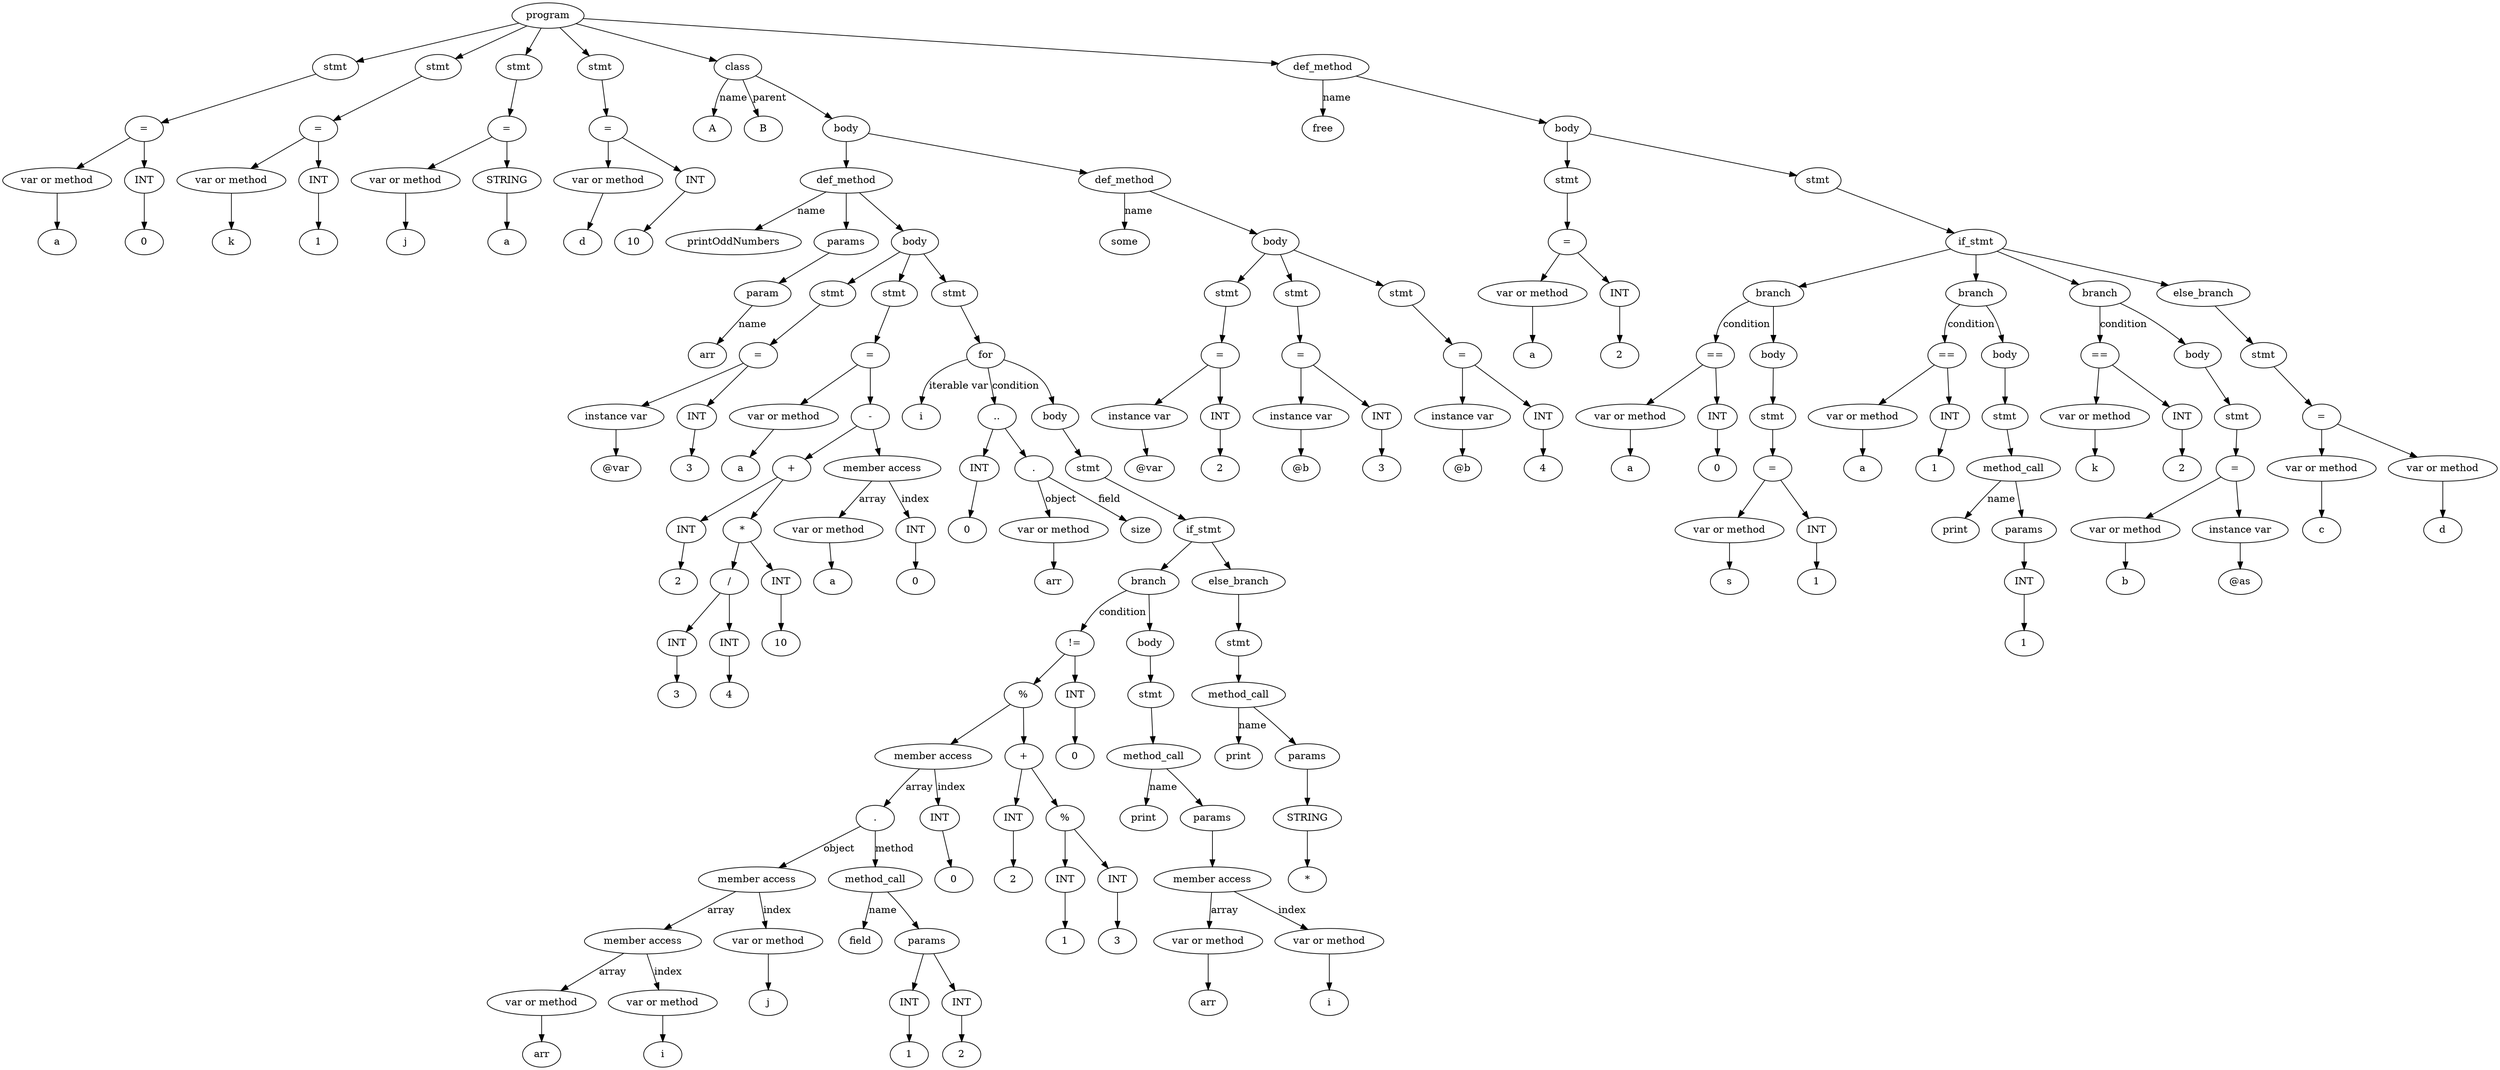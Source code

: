digraph G {
Id00DD5838 [label="program"]
Id00DD4188 [label="stmt"]
Id00DD4138 [label="="]
Id00DC5218 [label="var or method"]
IdVal00DC5218 [label="a"]
Id00DC5218->IdVal00DC5218
Id00DD3E18 [label="INT"]
IdVal00DD3E18 [label="0"]
Id00DD3E18->IdVal00DD3E18
Id00DD4138->Id00DC5218
Id00DD4138->Id00DD3E18
Id00DD4188->Id00DD4138
Id00DD5838->Id00DD4188
Id00DD3DC8 [label="stmt"]
Id00DD3D28 [label="="]
Id00DD3CD8 [label="var or method"]
IdVal00DD3CD8 [label="k"]
Id00DD3CD8->IdVal00DD3CD8
Id00DD4098 [label="INT"]
IdVal00DD4098 [label="1"]
Id00DD4098->IdVal00DD4098
Id00DD3D28->Id00DD3CD8
Id00DD3D28->Id00DD4098
Id00DD3DC8->Id00DD3D28
Id00DD5838->Id00DD3DC8
Id00DD4278 [label="stmt"]
Id00DD3F58 [label="="]
Id00DD41D8 [label="var or method"]
IdVal00DD41D8 [label="j"]
Id00DD41D8->IdVal00DD41D8
Id00DD4228 [label="STRING"]
IdVal00DD4228 [label="a"]
Id00DD4228->IdVal00DD4228
Id00DD3F58->Id00DD41D8
Id00DD3F58->Id00DD4228
Id00DD4278->Id00DD3F58
Id00DD5838->Id00DD4278
Id00DD3EB8 [label="stmt"]
Id00DD42C8 [label="="]
Id00DD3FA8 [label="var or method"]
IdVal00DD3FA8 [label="d"]
Id00DD3FA8->IdVal00DD3FA8
Id00DD40E8 [label="INT"]
IdVal00DD40E8 [label="10"]
Id00DD40E8->IdVal00DD40E8
Id00DD42C8->Id00DD3FA8
Id00DD42C8->Id00DD40E8
Id00DD3EB8->Id00DD42C8
Id00DD5838->Id00DD3EB8
Id00DCE3A8 [label="class"]
IdName00DCE3A8 [label="A"]
Id00DCE3A8->IdName00DCE3A8 [label="name"]
IdParent00DCE3A8 [label="B"]
Id00DCE3A8->IdParent00DCE3A8 [label="parent"]
Id00DCE060 [label="body"]
Id00DCE3A8->Id00DCE060
Id00DD5BB8 [label="def_method"]
IdName00DD5BB8 [label="printOddNumbers"]
Id00DD5BB8->IdName00DD5BB8 [label = "name"]
Id00DCE108 [label="params"]
Id00DCDF80 [label="param"]
Id00DCE108->Id00DCDF80
IdNameVal00DCDF80 [label="arr"]
Id00DCDF80->IdNameVal00DCDF80 [label="name"]
Id00DD5BB8->Id00DCE108
Id00DCE450 [label="body"]
Id00DD3E68 [label="stmt"]
Id00DD4408 [label="="]
Id00DD3F08 [label="instance var"]
IdVal00DD3F08 [label="@var"]
Id00DD3F08->IdVal00DD3F08
Id00DD4318 [label="INT"]
IdVal00DD4318 [label="3"]
Id00DD4318->IdVal00DD4318
Id00DD4408->Id00DD3F08
Id00DD4408->Id00DD4318
Id00DD3E68->Id00DD4408
Id00DCE450->Id00DD3E68
Id00DD4988 [label="stmt"]
Id00DD4A28 [label="="]
Id00DD4368 [label="var or method"]
IdVal00DD4368 [label="a"]
Id00DD4368->IdVal00DD4368
Id00DD47A8 [label="-"]
Id00DD4E38 [label="+"]
Id00DD43B8 [label="INT"]
IdVal00DD43B8 [label="2"]
Id00DD43B8->IdVal00DD43B8
Id00DD50B8 [label="*"]
Id00DD4458 [label="/"]
Id00DD3FF8 [label="INT"]
IdVal00DD3FF8 [label="3"]
Id00DD3FF8->IdVal00DD3FF8
Id00DD4048 [label="INT"]
IdVal00DD4048 [label="4"]
Id00DD4048->IdVal00DD4048
Id00DD4458->Id00DD3FF8
Id00DD4458->Id00DD4048
Id00DD3D78 [label="INT"]
IdVal00DD3D78 [label="10"]
Id00DD3D78->IdVal00DD3D78
Id00DD50B8->Id00DD4458
Id00DD50B8->Id00DD3D78
Id00DD4E38->Id00DD43B8
Id00DD4E38->Id00DD50B8
Id00DD4B18 [label = "member access"]
Id00DD5068 [label="var or method"]
IdVal00DD5068 [label="a"]
Id00DD5068->IdVal00DD5068
Id00DD4F78 [label="INT"]
IdVal00DD4F78 [label="0"]
Id00DD4F78->IdVal00DD4F78
Id00DD4B18->Id00DD5068 [label = "array"]
Id00DD4B18->Id00DD4F78 [label = "index"]
Id00DD47A8->Id00DD4E38
Id00DD47A8->Id00DD4B18
Id00DD4A28->Id00DD4368
Id00DD4A28->Id00DD47A8
Id00DD4988->Id00DD4A28
Id00DCE450->Id00DD4988
Id00DD5568 [label="stmt"]
Id00DCE140 [label="for"]
IdItersName00DCE140 [label="i"]
Id00DCE140->IdItersName00DCE140  [label="iterable var"]
Id00DD4DE8 [label=".."]
Id00DD5158 [label="INT"]
IdVal00DD5158 [label="0"]
Id00DD5158->IdVal00DD5158
Id00DD5108 [label="."]Id00DD48E8 [label="var or method"]
IdVal00DD48E8 [label="arr"]
Id00DD48E8->IdVal00DD48E8
Id00DD5108->Id00DD48E8 [label = "object"]
Id00DCDFB8 [label = "size"]
Id00DD5108->Id00DCDFB8 [label = "field"]
Id00DD4DE8->Id00DD5158
Id00DD4DE8->Id00DD5108
Id00DCE140->Id00DD4DE8  [label="condition"]
IdBody00DCE140 [label="body"]
Id00DD56F8 [label="stmt"]
Id00DCE0D0 [label="if_stmt"]
Id00DCE610 [label="branch"]
Id00DD4D48 [label="!="]
Id00DD4AC8 [label="%"]
Id00DD4C58 [label = "member access"]
Id00DD4A78 [label="."]
Id00DD4B68 [label = "member access"]
Id00DD4BB8 [label = "member access"]
Id00DD4E88 [label="var or method"]
IdVal00DD4E88 [label="arr"]
Id00DD4E88->IdVal00DD4E88
Id00DD47F8 [label="var or method"]
IdVal00DD47F8 [label="i"]
Id00DD47F8->IdVal00DD47F8
Id00DD4BB8->Id00DD4E88 [label = "array"]
Id00DD4BB8->Id00DD47F8 [label = "index"]
Id00DD4F28 [label="var or method"]
IdVal00DD4F28 [label="j"]
Id00DD4F28->IdVal00DD4F28
Id00DD4B68->Id00DD4BB8 [label = "array"]
Id00DD4B68->Id00DD4F28 [label = "index"]
Id00DD4C08 [label="method_call"]
IdMethodNameVal00DD4C08 [label="field"]
Id00DD4C08->IdMethodNameVal00DD4C08 [label="name"]
Id00DCE300 [label="params"]
Id00DD4C08->Id00DCE300
Id00DD4ED8 [label="INT"]
IdVal00DD4ED8 [label="1"]
Id00DD4ED8->IdVal00DD4ED8
Id00DCE300->Id00DD4ED8
Id00DD4938 [label="INT"]
IdVal00DD4938 [label="2"]
Id00DD4938->IdVal00DD4938
Id00DCE300->Id00DD4938
Id00DD4A78->Id00DD4B68 [label = "object"]
Id00DD4A78->Id00DD4C08 [label = "method"]
Id00DD4848 [label="INT"]
IdVal00DD4848 [label="0"]
Id00DD4848->IdVal00DD4848
Id00DD4C58->Id00DD4A78 [label = "array"]
Id00DD4C58->Id00DD4848 [label = "index"]
Id00DD4CF8 [label="+"]
Id00DD4898 [label="INT"]
IdVal00DD4898 [label="2"]
Id00DD4898->IdVal00DD4898
Id00DD49D8 [label="%"]
Id00DD4FC8 [label="INT"]
IdVal00DD4FC8 [label="1"]
Id00DD4FC8->IdVal00DD4FC8
Id00DD5018 [label="INT"]
IdVal00DD5018 [label="3"]
Id00DD5018->IdVal00DD5018
Id00DD49D8->Id00DD4FC8
Id00DD49D8->Id00DD5018
Id00DD4CF8->Id00DD4898
Id00DD4CF8->Id00DD49D8
Id00DD4AC8->Id00DD4C58
Id00DD4AC8->Id00DD4CF8
Id00DD4CA8 [label="INT"]
IdVal00DD4CA8 [label="0"]
Id00DD4CA8->IdVal00DD4CA8
Id00DD4D48->Id00DD4AC8
Id00DD4D48->Id00DD4CA8
Id00DCE610->Id00DD4D48  [label="condition"]
IdBody00DCE610 [label="body"]
Id00DD56A8 [label="stmt"]
Id00DD5388 [label="method_call"]
IdMethodNameVal00DD5388 [label="print"]
Id00DD5388->IdMethodNameVal00DD5388 [label="name"]
Id00DCE338 [label="params"]
Id00DD5388->Id00DCE338
Id00DD5518 [label = "member access"]
Id00DD4D98 [label="var or method"]
IdVal00DD4D98 [label="arr"]
Id00DD4D98->IdVal00DD4D98
Id00DD51A8 [label="var or method"]
IdVal00DD51A8 [label="i"]
Id00DD51A8->IdVal00DD51A8
Id00DD5518->Id00DD4D98 [label = "array"]
Id00DD5518->Id00DD51A8 [label = "index"]
Id00DCE338->Id00DD5518
Id00DD56A8->Id00DD5388
IdBody00DCE610->Id00DD56A8
Id00DCE610->IdBody00DCE610
Id00DCE0D0->Id00DCE610
IdElse00DCE1B0 [label="else_branch"]
Id00DD5248 [label="stmt"]
Id00DD54C8 [label="method_call"]
IdMethodNameVal00DD54C8 [label="print"]
Id00DD54C8->IdMethodNameVal00DD54C8 [label="name"]
Id00DCDF48 [label="params"]
Id00DD54C8->Id00DCDF48
Id00DD5298 [label="STRING"]
IdVal00DD5298 [label="*"]
Id00DD5298->IdVal00DD5298
Id00DCDF48->Id00DD5298
Id00DD5248->Id00DD54C8
IdElse00DCE1B0->Id00DD5248
Id00DCE0D0->IdElse00DCE1B0
Id00DD56F8->Id00DCE0D0
IdBody00DCE140->Id00DD56F8
Id00DCE140->IdBody00DCE140
Id00DD5568->Id00DCE140
Id00DCE450->Id00DD5568
Id00DD5BB8->Id00DCE450
Id00DCE060->Id00DD5BB8
Id00DD6C00 [label="def_method"]
IdName00DD6C00 [label="some"]
Id00DD6C00->IdName00DD6C00 [label = "name"]
Id00DCE098 [label="body"]
Id00DD53D8 [label="stmt"]
Id00DD51F8 [label="="]
Id00DD5338 [label="instance var"]
IdVal00DD5338 [label="@var"]
Id00DD5338->IdVal00DD5338
Id00DD52E8 [label="INT"]
IdVal00DD52E8 [label="2"]
Id00DD52E8->IdVal00DD52E8
Id00DD51F8->Id00DD5338
Id00DD51F8->Id00DD52E8
Id00DD53D8->Id00DD51F8
Id00DCE098->Id00DD53D8
Id00DD5608 [label="stmt"]
Id00DD5478 [label="="]
Id00DD5428 [label="instance var"]
IdVal00DD5428 [label="@b"]
Id00DD5428->IdVal00DD5428
Id00DD55B8 [label="INT"]
IdVal00DD55B8 [label="3"]
Id00DD55B8->IdVal00DD55B8
Id00DD5478->Id00DD5428
Id00DD5478->Id00DD55B8
Id00DD5608->Id00DD5478
Id00DCE098->Id00DD5608
Id00DD6088 [label="stmt"]
Id00DD61C8 [label="="]
Id00DD5658 [label="instance var"]
IdVal00DD5658 [label="@b"]
Id00DD5658->IdVal00DD5658
Id00DD6268 [label="INT"]
IdVal00DD6268 [label="4"]
Id00DD6268->IdVal00DD6268
Id00DD61C8->Id00DD5658
Id00DD61C8->Id00DD6268
Id00DD6088->Id00DD61C8
Id00DCE098->Id00DD6088
Id00DD6C00->Id00DCE098
Id00DCE060->Id00DD6C00
Id00DD5838->Id00DCE3A8
Id00DD79F0 [label="def_method"]
IdName00DD79F0 [label="free"]
Id00DD79F0->IdName00DD79F0 [label = "name"]
Id00DCE220 [label="body"]
Id00DD6448 [label="stmt"]
Id00DD5D18 [label="="]
Id00DD6128 [label="var or method"]
IdVal00DD6128 [label="a"]
Id00DD6128->IdVal00DD6128
Id00DD6178 [label="INT"]
IdVal00DD6178 [label="2"]
Id00DD6178->IdVal00DD6178
Id00DD5D18->Id00DD6128
Id00DD5D18->Id00DD6178
Id00DD6448->Id00DD5D18
Id00DCE220->Id00DD6448
Id00DD5F48 [label="stmt"]
Id00DD7068 [label="if_stmt"]
Id00DCE488 [label="branch"]
Id00DD5F98 [label="=="]
Id00DD5E58 [label="var or method"]
IdVal00DD5E58 [label="a"]
Id00DD5E58->IdVal00DD5E58
Id00DD5C78 [label="INT"]
IdVal00DD5C78 [label="0"]
Id00DD5C78->IdVal00DD5C78
Id00DD5F98->Id00DD5E58
Id00DD5F98->Id00DD5C78
Id00DCE488->Id00DD5F98  [label="condition"]
IdBody00DCE488 [label="body"]
Id00DD5C28 [label="stmt"]
Id00DD5CC8 [label="="]
Id00DD6358 [label="var or method"]
IdVal00DD6358 [label="s"]
Id00DD6358->IdVal00DD6358
Id00DD5FE8 [label="INT"]
IdVal00DD5FE8 [label="1"]
Id00DD5FE8->IdVal00DD5FE8
Id00DD5CC8->Id00DD6358
Id00DD5CC8->Id00DD5FE8
Id00DD5C28->Id00DD5CC8
IdBody00DCE488->Id00DD5C28
Id00DCE488->IdBody00DCE488
Id00DD7068->Id00DCE488
Id00DCE6B8 [label="branch"]
Id00DD62B8 [label="=="]
Id00DD6038 [label="var or method"]
IdVal00DD6038 [label="a"]
Id00DD6038->IdVal00DD6038
Id00DD63A8 [label="INT"]
IdVal00DD63A8 [label="1"]
Id00DD63A8->IdVal00DD63A8
Id00DD62B8->Id00DD6038
Id00DD62B8->Id00DD63A8
Id00DCE6B8->Id00DD62B8  [label="condition"]
IdBody00DCE6B8 [label="body"]
Id00DD6308 [label="stmt"]
Id00DD64E8 [label="method_call"]
IdMethodNameVal00DD64E8 [label="print"]
Id00DD64E8->IdMethodNameVal00DD64E8 [label="name"]
Id00DCE680 [label="params"]
Id00DD64E8->Id00DCE680
Id00DD5D68 [label="INT"]
IdVal00DD5D68 [label="1"]
Id00DD5D68->IdVal00DD5D68
Id00DCE680->Id00DD5D68
Id00DD6308->Id00DD64E8
IdBody00DCE6B8->Id00DD6308
Id00DCE6B8->IdBody00DCE6B8
Id00DD7068->Id00DCE6B8
Id00DD7420 [label="branch"]
Id00DD6218 [label="=="]
Id00DD63F8 [label="var or method"]
IdVal00DD63F8 [label="k"]
Id00DD63F8->IdVal00DD63F8
Id00DD60D8 [label="INT"]
IdVal00DD60D8 [label="2"]
Id00DD60D8->IdVal00DD60D8
Id00DD6218->Id00DD63F8
Id00DD6218->Id00DD60D8
Id00DD7420->Id00DD6218  [label="condition"]
IdBody00DD7420 [label="body"]
Id00DD65D8 [label="stmt"]
Id00DD6588 [label="="]
Id00DD6538 [label="var or method"]
IdVal00DD6538 [label="b"]
Id00DD6538->IdVal00DD6538
Id00DD6498 [label="instance var"]
IdVal00DD6498 [label="@as"]
Id00DD6498->IdVal00DD6498
Id00DD6588->Id00DD6538
Id00DD6588->Id00DD6498
Id00DD65D8->Id00DD6588
IdBody00DD7420->Id00DD65D8
Id00DD7420->IdBody00DD7420
Id00DD7068->Id00DD7420
IdElse00DD7340 [label="else_branch"]
Id00DD5EF8 [label="stmt"]
Id00DD5EA8 [label="="]
Id00DD5DB8 [label="var or method"]
IdVal00DD5DB8 [label="c"]
Id00DD5DB8->IdVal00DD5DB8
Id00DD5E08 [label="var or method"]
IdVal00DD5E08 [label="d"]
Id00DD5E08->IdVal00DD5E08
Id00DD5EA8->Id00DD5DB8
Id00DD5EA8->Id00DD5E08
Id00DD5EF8->Id00DD5EA8
IdElse00DD7340->Id00DD5EF8
Id00DD7068->IdElse00DD7340
Id00DD5F48->Id00DD7068
Id00DCE220->Id00DD5F48
Id00DD79F0->Id00DCE220
Id00DD5838->Id00DD79F0
}